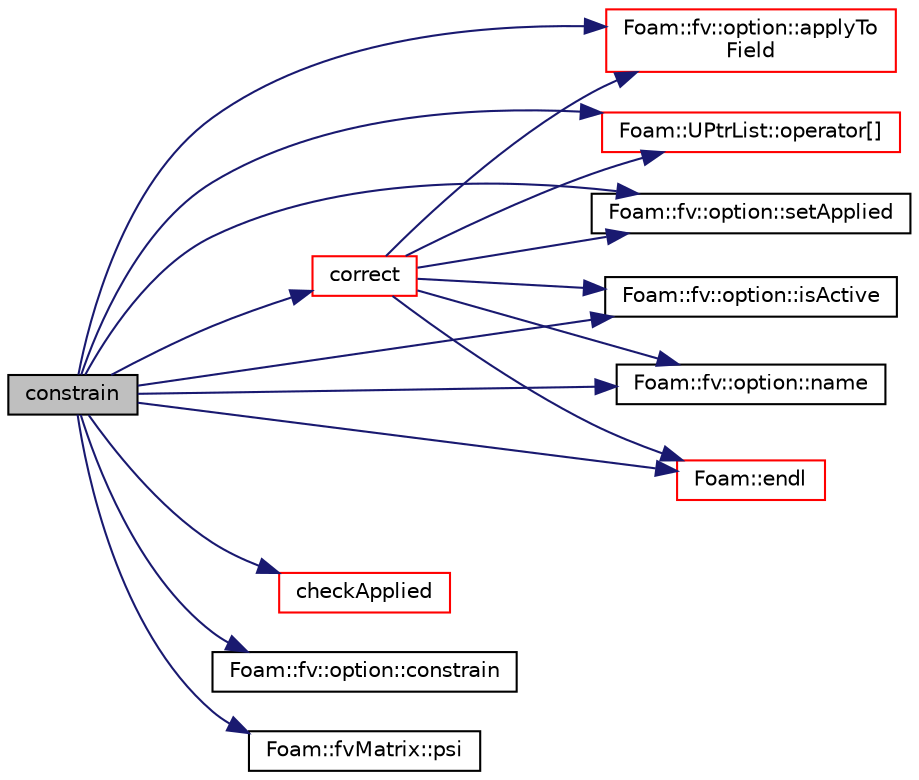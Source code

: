 digraph "constrain"
{
  bgcolor="transparent";
  edge [fontname="Helvetica",fontsize="10",labelfontname="Helvetica",labelfontsize="10"];
  node [fontname="Helvetica",fontsize="10",shape=record];
  rankdir="LR";
  Node1 [label="constrain",height=0.2,width=0.4,color="black", fillcolor="grey75", style="filled", fontcolor="black"];
  Node1 -> Node2 [color="midnightblue",fontsize="10",style="solid",fontname="Helvetica"];
  Node2 [label="Foam::fv::option::applyTo\lField",height=0.2,width=0.4,color="red",URL="$a01760.html#a738c7065545b44aa9ff5a443571eb8ba",tooltip="Return index of field name if found in fieldNames list. "];
  Node1 -> Node3 [color="midnightblue",fontsize="10",style="solid",fontname="Helvetica"];
  Node3 [label="checkApplied",height=0.2,width=0.4,color="red",URL="$a01761.html#a94bd1878ac9dc3f45476b7fe610e716d",tooltip="Check that all sources have been applied. "];
  Node1 -> Node4 [color="midnightblue",fontsize="10",style="solid",fontname="Helvetica"];
  Node4 [label="Foam::fv::option::constrain",height=0.2,width=0.4,color="black",URL="$a01760.html#a719f23bf798c0b02e63d9c1308836c87"];
  Node1 -> Node5 [color="midnightblue",fontsize="10",style="solid",fontname="Helvetica"];
  Node5 [label="correct",height=0.2,width=0.4,color="red",URL="$a01761.html#ae3e6a795c3429c465e44e8953d47e34a",tooltip="Apply correction to field. "];
  Node5 -> Node6 [color="midnightblue",fontsize="10",style="solid",fontname="Helvetica"];
  Node6 [label="Foam::UPtrList::operator[]",height=0.2,width=0.4,color="red",URL="$a02880.html#af15a484723b2f04f96702bd3b5fe2572",tooltip="Return element const reference. "];
  Node5 -> Node2 [color="midnightblue",fontsize="10",style="solid",fontname="Helvetica"];
  Node5 -> Node7 [color="midnightblue",fontsize="10",style="solid",fontname="Helvetica"];
  Node7 [label="Foam::fv::option::setApplied",height=0.2,width=0.4,color="black",URL="$a01760.html#a26c66032d788bc0186497fa146f384ec",tooltip="Set the applied flag to true for field index fieldi. "];
  Node5 -> Node8 [color="midnightblue",fontsize="10",style="solid",fontname="Helvetica"];
  Node8 [label="Foam::fv::option::isActive",height=0.2,width=0.4,color="black",URL="$a01760.html#aa1f512ab0fcc05612f8e3d6a4664ce9a",tooltip="Is the source active? "];
  Node5 -> Node9 [color="midnightblue",fontsize="10",style="solid",fontname="Helvetica"];
  Node9 [label="Foam::fv::option::name",height=0.2,width=0.4,color="black",URL="$a01760.html#a6d60057c26042eaf7fa1b3b6fb07b582",tooltip="Return const access to the source name. "];
  Node5 -> Node10 [color="midnightblue",fontsize="10",style="solid",fontname="Helvetica"];
  Node10 [label="Foam::endl",height=0.2,width=0.4,color="red",URL="$a10909.html#a2db8fe02a0d3909e9351bb4275b23ce4",tooltip="Add newline and flush stream. "];
  Node1 -> Node10 [color="midnightblue",fontsize="10",style="solid",fontname="Helvetica"];
  Node1 -> Node8 [color="midnightblue",fontsize="10",style="solid",fontname="Helvetica"];
  Node1 -> Node9 [color="midnightblue",fontsize="10",style="solid",fontname="Helvetica"];
  Node1 -> Node6 [color="midnightblue",fontsize="10",style="solid",fontname="Helvetica"];
  Node1 -> Node11 [color="midnightblue",fontsize="10",style="solid",fontname="Helvetica"];
  Node11 [label="Foam::fvMatrix::psi",height=0.2,width=0.4,color="black",URL="$a00891.html#a57bd59e9c54833774641fd197eb3964a"];
  Node1 -> Node7 [color="midnightblue",fontsize="10",style="solid",fontname="Helvetica"];
}
